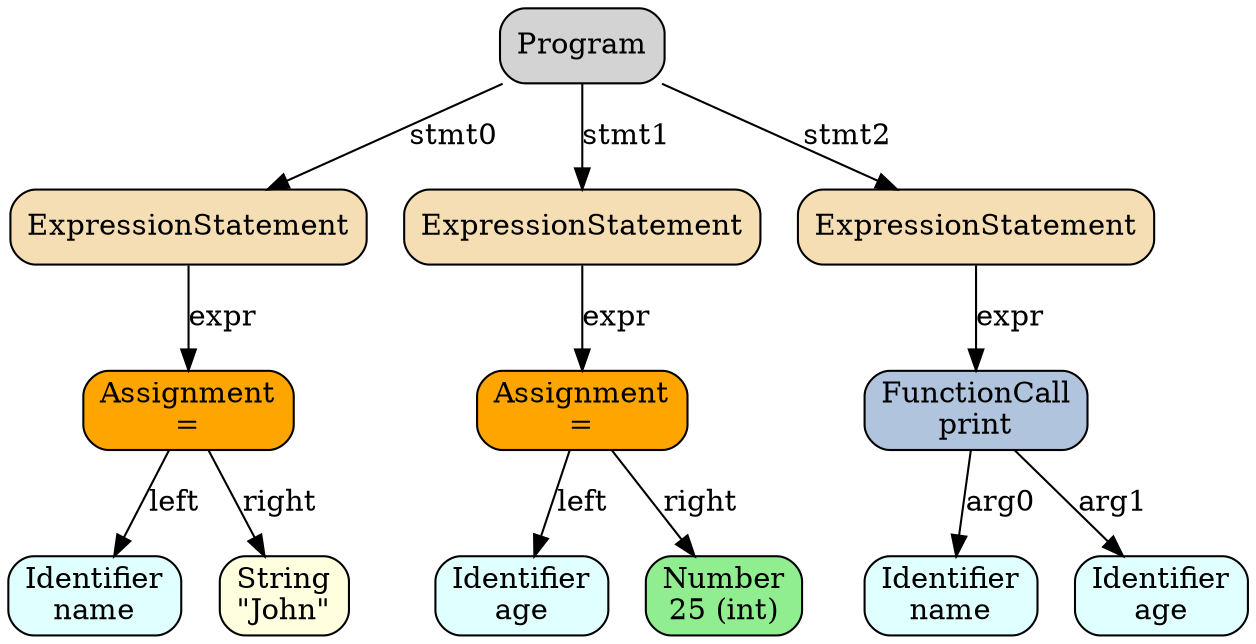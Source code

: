 digraph AST {
  node [shape=rectangle, style="rounded,filled", fillcolor=lightblue];
  rankdir=TB;

  node_0 [label="Program", fillcolor="lightgray"];
  node_1 [label="ExpressionStatement", fillcolor="wheat"];
  node_2 [label="Assignment\n=", fillcolor="orange"];
  node_3 [label="Identifier\nname", fillcolor="lightcyan"];
  node_4 [label="String\n\"John\"", fillcolor="lightyellow"];
  node_2 -> node_3 [label="left"];
  node_2 -> node_4 [label="right"];
  node_1 -> node_2 [label="expr"];
  node_0 -> node_1 [label="stmt0"];
  node_5 [label="ExpressionStatement", fillcolor="wheat"];
  node_6 [label="Assignment\n=", fillcolor="orange"];
  node_7 [label="Identifier\nage", fillcolor="lightcyan"];
  node_8 [label="Number\n25 (int)", fillcolor="lightgreen"];
  node_6 -> node_7 [label="left"];
  node_6 -> node_8 [label="right"];
  node_5 -> node_6 [label="expr"];
  node_0 -> node_5 [label="stmt1"];
  node_9 [label="ExpressionStatement", fillcolor="wheat"];
  node_10 [label="FunctionCall\nprint", fillcolor="lightsteelblue"];
  node_11 [label="Identifier\nname", fillcolor="lightcyan"];
  node_10 -> node_11 [label="arg0"];
  node_12 [label="Identifier\nage", fillcolor="lightcyan"];
  node_10 -> node_12 [label="arg1"];
  node_9 -> node_10 [label="expr"];
  node_0 -> node_9 [label="stmt2"];
}
